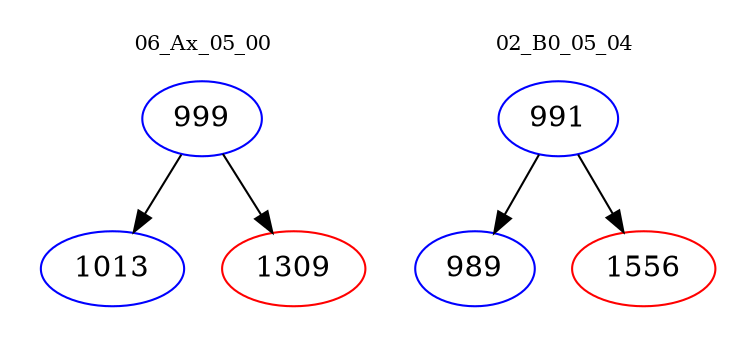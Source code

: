 digraph{
subgraph cluster_0 {
color = white
label = "06_Ax_05_00";
fontsize=10;
T0_999 [label="999", color="blue"]
T0_999 -> T0_1013 [color="black"]
T0_1013 [label="1013", color="blue"]
T0_999 -> T0_1309 [color="black"]
T0_1309 [label="1309", color="red"]
}
subgraph cluster_1 {
color = white
label = "02_B0_05_04";
fontsize=10;
T1_991 [label="991", color="blue"]
T1_991 -> T1_989 [color="black"]
T1_989 [label="989", color="blue"]
T1_991 -> T1_1556 [color="black"]
T1_1556 [label="1556", color="red"]
}
}
